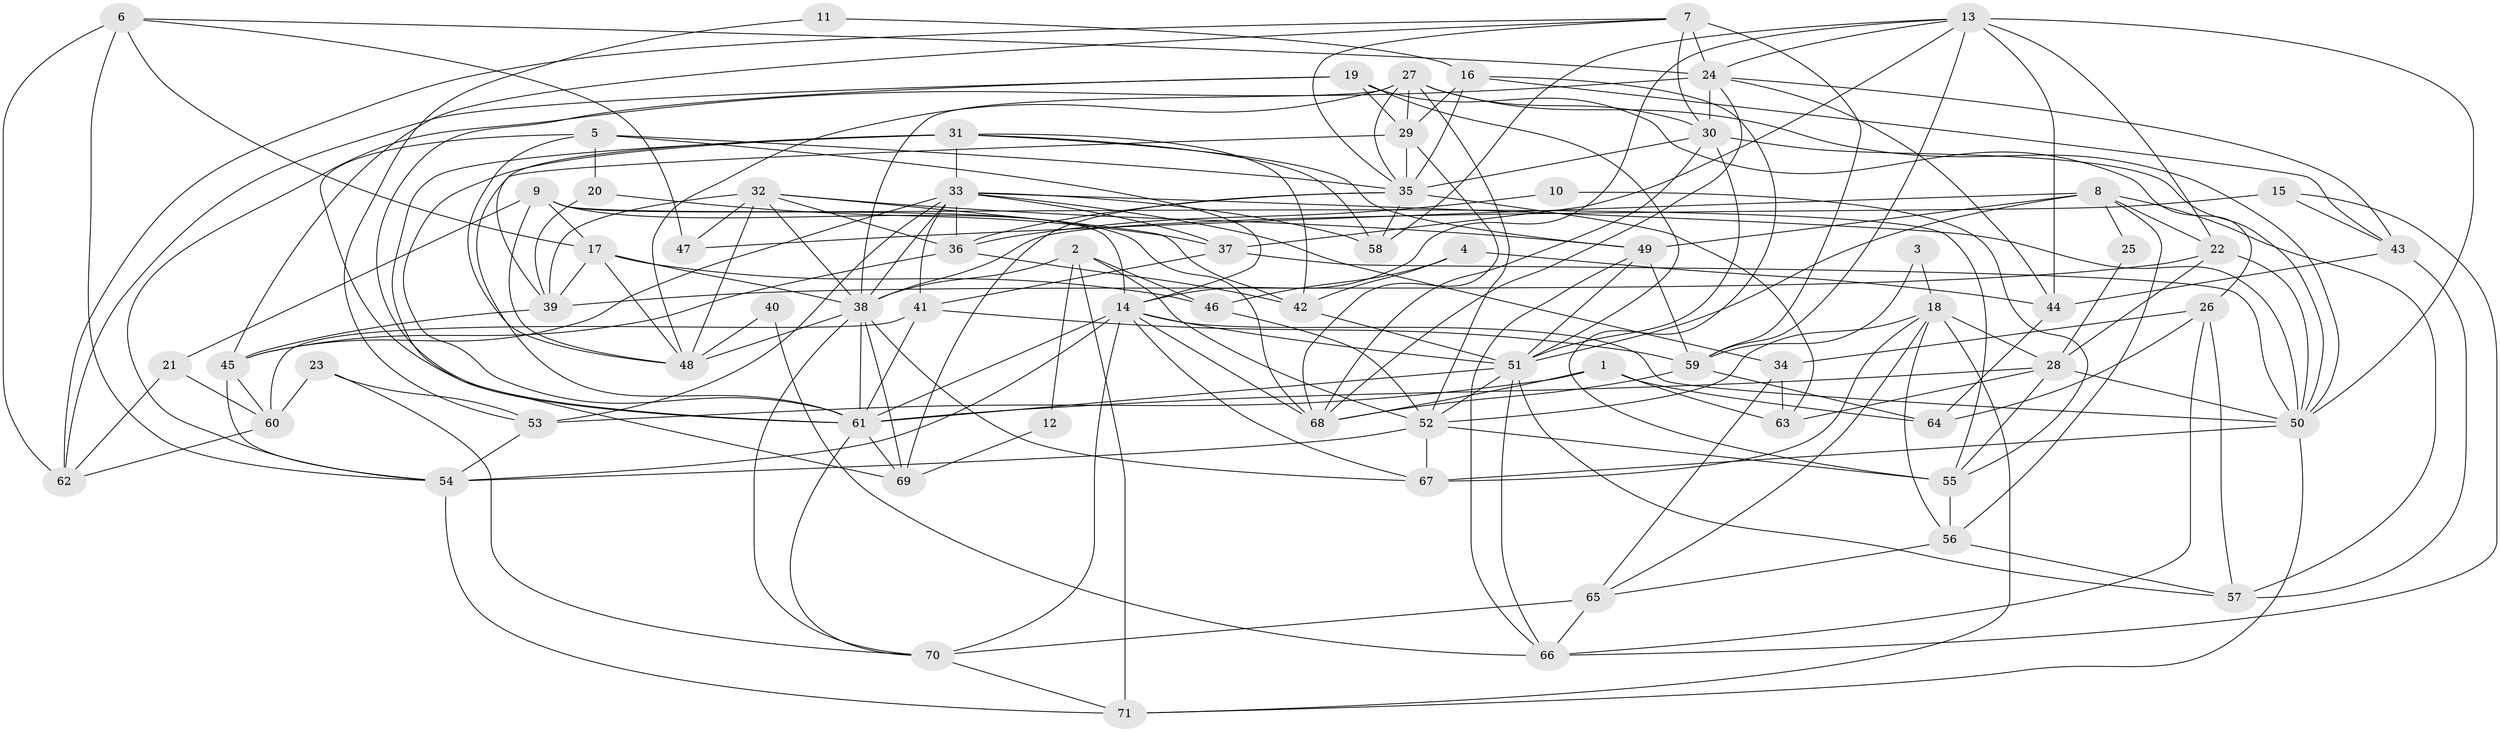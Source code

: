 // original degree distribution, {2: 0.1619718309859155, 4: 0.29577464788732394, 5: 0.18309859154929578, 7: 0.028169014084507043, 6: 0.07746478873239436, 3: 0.22535211267605634, 9: 0.014084507042253521, 8: 0.014084507042253521}
// Generated by graph-tools (version 1.1) at 2025/02/03/09/25 03:02:07]
// undirected, 71 vertices, 199 edges
graph export_dot {
graph [start="1"]
  node [color=gray90,style=filled];
  1;
  2;
  3;
  4;
  5;
  6;
  7;
  8;
  9;
  10;
  11;
  12;
  13;
  14;
  15;
  16;
  17;
  18;
  19;
  20;
  21;
  22;
  23;
  24;
  25;
  26;
  27;
  28;
  29;
  30;
  31;
  32;
  33;
  34;
  35;
  36;
  37;
  38;
  39;
  40;
  41;
  42;
  43;
  44;
  45;
  46;
  47;
  48;
  49;
  50;
  51;
  52;
  53;
  54;
  55;
  56;
  57;
  58;
  59;
  60;
  61;
  62;
  63;
  64;
  65;
  66;
  67;
  68;
  69;
  70;
  71;
  1 -- 53 [weight=1.0];
  1 -- 63 [weight=1.0];
  1 -- 64 [weight=1.0];
  1 -- 68 [weight=1.0];
  2 -- 12 [weight=1.0];
  2 -- 38 [weight=1.0];
  2 -- 46 [weight=1.0];
  2 -- 52 [weight=1.0];
  2 -- 71 [weight=1.0];
  3 -- 18 [weight=1.0];
  3 -- 59 [weight=1.0];
  4 -- 42 [weight=1.0];
  4 -- 44 [weight=1.0];
  4 -- 46 [weight=1.0];
  5 -- 14 [weight=1.0];
  5 -- 20 [weight=1.0];
  5 -- 35 [weight=1.0];
  5 -- 48 [weight=1.0];
  5 -- 61 [weight=1.0];
  6 -- 17 [weight=1.0];
  6 -- 24 [weight=1.0];
  6 -- 47 [weight=1.0];
  6 -- 54 [weight=1.0];
  6 -- 62 [weight=1.0];
  7 -- 24 [weight=3.0];
  7 -- 30 [weight=1.0];
  7 -- 35 [weight=1.0];
  7 -- 45 [weight=1.0];
  7 -- 59 [weight=1.0];
  7 -- 62 [weight=1.0];
  8 -- 22 [weight=1.0];
  8 -- 25 [weight=1.0];
  8 -- 47 [weight=1.0];
  8 -- 49 [weight=1.0];
  8 -- 51 [weight=1.0];
  8 -- 56 [weight=1.0];
  8 -- 57 [weight=1.0];
  9 -- 14 [weight=1.0];
  9 -- 17 [weight=1.0];
  9 -- 21 [weight=1.0];
  9 -- 48 [weight=1.0];
  9 -- 55 [weight=2.0];
  9 -- 68 [weight=1.0];
  10 -- 36 [weight=1.0];
  10 -- 55 [weight=1.0];
  11 -- 16 [weight=1.0];
  11 -- 53 [weight=1.0];
  12 -- 69 [weight=1.0];
  13 -- 14 [weight=1.0];
  13 -- 22 [weight=2.0];
  13 -- 24 [weight=1.0];
  13 -- 37 [weight=1.0];
  13 -- 44 [weight=1.0];
  13 -- 50 [weight=1.0];
  13 -- 58 [weight=1.0];
  13 -- 59 [weight=1.0];
  14 -- 50 [weight=1.0];
  14 -- 51 [weight=1.0];
  14 -- 54 [weight=1.0];
  14 -- 61 [weight=1.0];
  14 -- 67 [weight=1.0];
  14 -- 68 [weight=1.0];
  14 -- 70 [weight=1.0];
  15 -- 38 [weight=1.0];
  15 -- 43 [weight=1.0];
  15 -- 66 [weight=1.0];
  16 -- 29 [weight=1.0];
  16 -- 35 [weight=1.0];
  16 -- 43 [weight=1.0];
  16 -- 55 [weight=2.0];
  17 -- 38 [weight=1.0];
  17 -- 39 [weight=1.0];
  17 -- 46 [weight=1.0];
  17 -- 48 [weight=1.0];
  18 -- 28 [weight=1.0];
  18 -- 52 [weight=1.0];
  18 -- 56 [weight=1.0];
  18 -- 65 [weight=1.0];
  18 -- 67 [weight=1.0];
  18 -- 71 [weight=1.0];
  19 -- 26 [weight=1.0];
  19 -- 29 [weight=1.0];
  19 -- 51 [weight=1.0];
  19 -- 61 [weight=1.0];
  19 -- 62 [weight=1.0];
  20 -- 37 [weight=1.0];
  20 -- 39 [weight=1.0];
  21 -- 60 [weight=1.0];
  21 -- 62 [weight=1.0];
  22 -- 28 [weight=2.0];
  22 -- 39 [weight=2.0];
  22 -- 50 [weight=1.0];
  23 -- 53 [weight=1.0];
  23 -- 60 [weight=1.0];
  23 -- 70 [weight=1.0];
  24 -- 30 [weight=1.0];
  24 -- 43 [weight=1.0];
  24 -- 44 [weight=1.0];
  24 -- 54 [weight=1.0];
  24 -- 68 [weight=1.0];
  25 -- 28 [weight=1.0];
  26 -- 34 [weight=1.0];
  26 -- 57 [weight=1.0];
  26 -- 64 [weight=1.0];
  26 -- 66 [weight=1.0];
  27 -- 29 [weight=1.0];
  27 -- 30 [weight=1.0];
  27 -- 35 [weight=1.0];
  27 -- 38 [weight=1.0];
  27 -- 48 [weight=1.0];
  27 -- 50 [weight=1.0];
  27 -- 52 [weight=1.0];
  28 -- 50 [weight=1.0];
  28 -- 55 [weight=1.0];
  28 -- 61 [weight=1.0];
  28 -- 63 [weight=1.0];
  29 -- 35 [weight=1.0];
  29 -- 61 [weight=1.0];
  29 -- 68 [weight=1.0];
  30 -- 35 [weight=1.0];
  30 -- 50 [weight=1.0];
  30 -- 51 [weight=1.0];
  30 -- 68 [weight=1.0];
  31 -- 33 [weight=1.0];
  31 -- 39 [weight=1.0];
  31 -- 42 [weight=1.0];
  31 -- 49 [weight=1.0];
  31 -- 58 [weight=1.0];
  31 -- 61 [weight=1.0];
  31 -- 69 [weight=1.0];
  32 -- 36 [weight=1.0];
  32 -- 38 [weight=1.0];
  32 -- 39 [weight=1.0];
  32 -- 42 [weight=1.0];
  32 -- 47 [weight=1.0];
  32 -- 48 [weight=1.0];
  32 -- 49 [weight=1.0];
  33 -- 34 [weight=1.0];
  33 -- 36 [weight=1.0];
  33 -- 37 [weight=1.0];
  33 -- 38 [weight=1.0];
  33 -- 41 [weight=1.0];
  33 -- 45 [weight=1.0];
  33 -- 50 [weight=1.0];
  33 -- 53 [weight=1.0];
  33 -- 58 [weight=1.0];
  34 -- 63 [weight=1.0];
  34 -- 65 [weight=1.0];
  35 -- 36 [weight=1.0];
  35 -- 58 [weight=1.0];
  35 -- 63 [weight=1.0];
  35 -- 69 [weight=1.0];
  36 -- 42 [weight=1.0];
  36 -- 45 [weight=1.0];
  37 -- 41 [weight=1.0];
  37 -- 50 [weight=1.0];
  38 -- 48 [weight=1.0];
  38 -- 61 [weight=1.0];
  38 -- 67 [weight=1.0];
  38 -- 69 [weight=1.0];
  38 -- 70 [weight=1.0];
  39 -- 45 [weight=1.0];
  40 -- 48 [weight=1.0];
  40 -- 66 [weight=1.0];
  41 -- 59 [weight=1.0];
  41 -- 60 [weight=1.0];
  41 -- 61 [weight=1.0];
  42 -- 51 [weight=1.0];
  43 -- 44 [weight=1.0];
  43 -- 57 [weight=1.0];
  44 -- 64 [weight=1.0];
  45 -- 54 [weight=1.0];
  45 -- 60 [weight=1.0];
  46 -- 52 [weight=1.0];
  49 -- 51 [weight=1.0];
  49 -- 59 [weight=1.0];
  49 -- 66 [weight=1.0];
  50 -- 67 [weight=1.0];
  50 -- 71 [weight=1.0];
  51 -- 52 [weight=2.0];
  51 -- 57 [weight=1.0];
  51 -- 61 [weight=1.0];
  51 -- 66 [weight=1.0];
  52 -- 54 [weight=1.0];
  52 -- 55 [weight=2.0];
  52 -- 67 [weight=1.0];
  53 -- 54 [weight=1.0];
  54 -- 71 [weight=1.0];
  55 -- 56 [weight=1.0];
  56 -- 57 [weight=1.0];
  56 -- 65 [weight=1.0];
  59 -- 64 [weight=1.0];
  59 -- 68 [weight=1.0];
  60 -- 62 [weight=1.0];
  61 -- 69 [weight=1.0];
  61 -- 70 [weight=1.0];
  65 -- 66 [weight=1.0];
  65 -- 70 [weight=1.0];
  70 -- 71 [weight=1.0];
}
